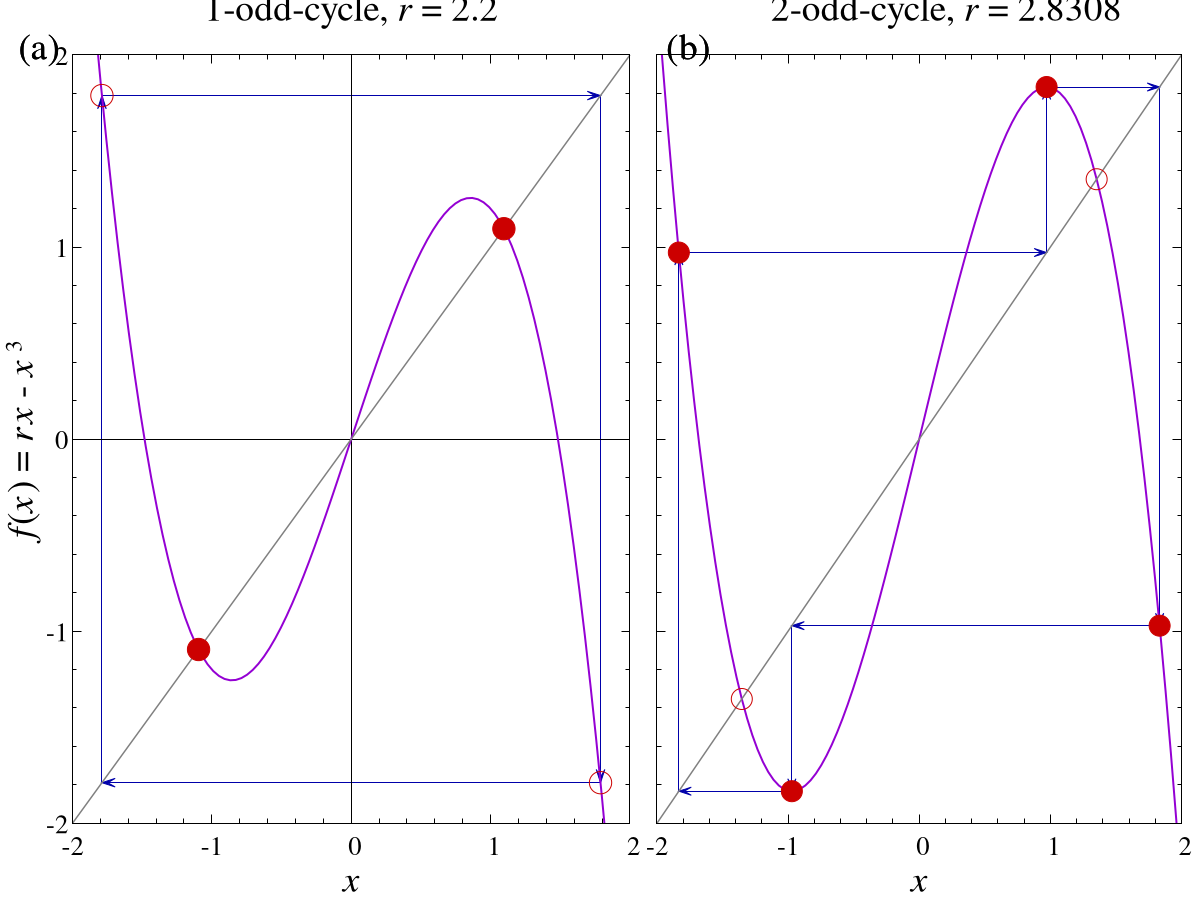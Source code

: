 unset multiplot
reset
set terminal postscript enhanced font "Times, 14" size 10,5.
set output "oddcycle.ps"
set encoding iso_8859_1

colordot = "#cc0000"

# set arrow style 1, as a thin arrow
# size length, angle (deg.), backangle (deg.)
set style arrow 1 head size 0.100, 18, 30 filled lw 1.0 lc rgb "#0000aa"

set style line 10 lt 2 lw 1.5 lc rgb "#808080"

dx = 0.015
dy = 0.050

wlft = 0.54
wrt = 1 - wlft

hormargin = 1.0

lbfont = "Times, 28"
titlefont = "Times, 28"
tcfont = "Times, 20"

set label "(a)" at screen dx,        1.0-dy  font lbfont
set label "(b)" at screen wlft + dx, 1.0-dy  font lbfont


set tmargin 2.5
set bmargin 3.5
set rmargin 2.0
set lmargin 8.0

set xlabel "{/Times-Italic x}" offset 0, 0. font lbfont
set xtics 1 font tcfont offset 0, 0.
set mxtics 5

set ylabel "{/Times-Italic f}{/=8 &{i}}({/Times-Italic x}{/=8 &{i}}) = {/Times-Italic r{/=8 &{i}}x} - {/Times-Italic x}{/=22 &{i}^3}" offset -1, 0 font lbfont
set ytics 1 font tcfont offset 0.5, 0
set mytics 5

set multiplot
set size wlft, 1.0
set origin 0.0, 0.0

r = 2.2
f(x) = r*x - x*x*x
x0 = 1.78885
x1 = f(x0)
x2 = f(x1)
x3 = f(x2)
x4 = f(x3)
x5 = f(x4)
x6 = f(x5)
x7 = f(x6)
xf = sqrt(r-1);

set title "1-odd-cycle, {/Times-Italic r} = 2.2" offset 0, 0 font titlefont


# a circle at the fixed point
set object 11 circle at  xf,  xf size 0.08 front fc rgb colordot fs solid
set object 12 circle at -xf, -xf size 0.08 front fc rgb colordot fs solid
set object 13 circle at  x0,  x1 size 0.08 front fc rgb colordot fs empty
set object 14 circle at  x1,  x2 size 0.08 front fc rgb colordot fs empty

set arrow 100 from 0, -2 to 0, 2 nohead
set arrow 101 from -2, 0 to 2, 0 nohead

set arrow  1 from x0, x0 to x0, x1 as 1
set arrow  2 from x0, x1 to x1, x1 as 1
set arrow  3 from x1, x1 to x1, x2 as 1
set arrow  4 from x1, x2 to x2, x2 as 1

#set tics font "Times, 12"
tcfont = "Times, 12"


plot [-2:2][-2:2] f(x) lw 2.0 not, \
                  x    ls 10  not


unset object
unset arrow



set size wrt, 1.0
set origin wlft, 0.0
set lmargin hormargin
unset ylabel
set format y ""



r = 2.8308115141810246
x0 = sqrt(r/3)
f(x) = r*x - x*x*x
x1 = f(x0)
x2 = f(x1)
x3 = f(x2)
x4 = f(x3)
x5 = f(x4)
x6 = f(x5)
x7 = f(x6)
x8 = f(x7)
x9 = f(x8)
x10 = f(x9)
xf = sqrt(r-1);

set title "      2-odd-cycle, {/Times-Italic r} = 2.8308" font titlefont

set object 11 circle at  xf,  xf size 0.08 front fc rgb colordot fs empty
set object 12 circle at -xf, -xf size 0.08 front fc rgb colordot fs empty
set object 13 circle at  x0,  x1 size 0.08 front fc rgb colordot fs solid
set object 14 circle at  x1,  x2 size 0.08 front fc rgb colordot fs solid
set object 15 circle at  x2,  x3 size 0.08 front fc rgb colordot fs solid
set object 16 circle at  x3,  x4 size 0.08 front fc rgb colordot fs solid


set arrow  1 from x0, x0 to x0, x1 as 1
set arrow  2 from x0, x1 to x1, x1 as 1
set arrow  3 from x1, x1 to x1, x2 as 1
set arrow  4 from x1, x2 to x2, x2 as 1
set arrow  5 from x2, x2 to x2, x3 as 1
set arrow  6 from x2, x3 to x3, x3 as 1
set arrow  7 from x3, x3 to x3, x4 as 1
set arrow  8 from x3, x4 to x4, x4 as 1

plot [-2:2][-2:2] f(x) lw 2.0 not, \
                  x    ls 10  not


unset object
unset arrow






unset multiplot
unset output
set terminal wxt
reset
